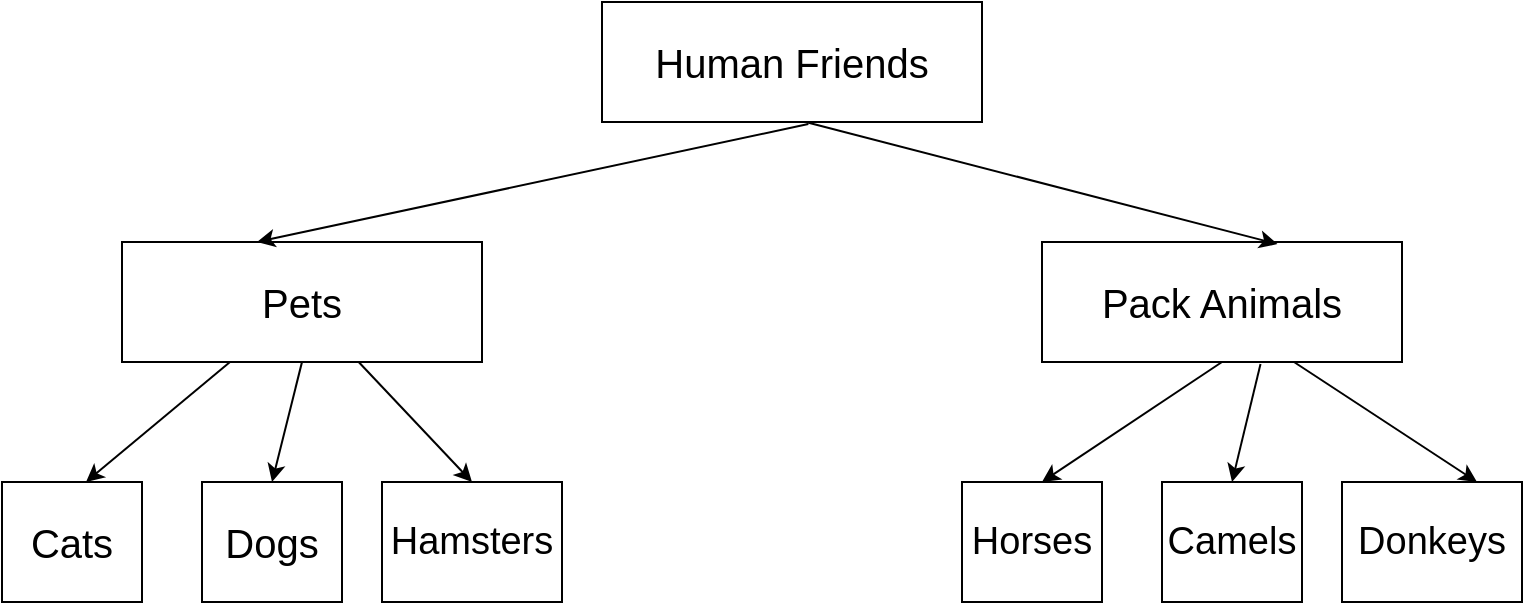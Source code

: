 <mxfile version="21.6.8" type="device">
  <diagram name="Страница — 1" id="yLBr2UCwu0fqnjg9b1X4">
    <mxGraphModel dx="2058" dy="1180" grid="1" gridSize="10" guides="1" tooltips="1" connect="1" arrows="1" fold="1" page="1" pageScale="1" pageWidth="827" pageHeight="1169" math="0" shadow="0">
      <root>
        <mxCell id="0" />
        <mxCell id="1" parent="0" />
        <mxCell id="vky-kIIdX42FLGZlT-yL-1" value="&lt;font style=&quot;font-size: 20px;&quot;&gt;Human Friends&lt;/font&gt;" style="rounded=0;whiteSpace=wrap;html=1;" vertex="1" parent="1">
          <mxGeometry x="340" y="40" width="190" height="60" as="geometry" />
        </mxCell>
        <mxCell id="vky-kIIdX42FLGZlT-yL-2" value="&lt;font style=&quot;font-size: 20px;&quot;&gt;Pets&lt;/font&gt;" style="rounded=0;whiteSpace=wrap;html=1;" vertex="1" parent="1">
          <mxGeometry x="100" y="160" width="180" height="60" as="geometry" />
        </mxCell>
        <mxCell id="vky-kIIdX42FLGZlT-yL-3" value="&lt;font style=&quot;font-size: 20px;&quot;&gt;Pack Animals&lt;/font&gt;" style="rounded=0;whiteSpace=wrap;html=1;" vertex="1" parent="1">
          <mxGeometry x="560" y="160" width="180" height="60" as="geometry" />
        </mxCell>
        <mxCell id="vky-kIIdX42FLGZlT-yL-4" value="&lt;font style=&quot;font-size: 20px;&quot;&gt;Cats&lt;/font&gt;" style="rounded=0;whiteSpace=wrap;html=1;" vertex="1" parent="1">
          <mxGeometry x="40" y="280" width="70" height="60" as="geometry" />
        </mxCell>
        <mxCell id="vky-kIIdX42FLGZlT-yL-6" value="&lt;font style=&quot;font-size: 19px;&quot;&gt;Hamsters&lt;/font&gt;" style="rounded=0;whiteSpace=wrap;html=1;" vertex="1" parent="1">
          <mxGeometry x="230" y="280" width="90" height="60" as="geometry" />
        </mxCell>
        <mxCell id="vky-kIIdX42FLGZlT-yL-7" value="&lt;font style=&quot;font-size: 20px;&quot;&gt;Dogs&lt;/font&gt;" style="rounded=0;whiteSpace=wrap;html=1;" vertex="1" parent="1">
          <mxGeometry x="140" y="280" width="70" height="60" as="geometry" />
        </mxCell>
        <mxCell id="vky-kIIdX42FLGZlT-yL-8" value="&lt;font style=&quot;font-size: 19px;&quot;&gt;Horses&lt;/font&gt;" style="rounded=0;whiteSpace=wrap;html=1;" vertex="1" parent="1">
          <mxGeometry x="520" y="280" width="70" height="60" as="geometry" />
        </mxCell>
        <mxCell id="vky-kIIdX42FLGZlT-yL-9" value="&lt;font style=&quot;font-size: 19px;&quot;&gt;Camels&lt;/font&gt;" style="rounded=0;whiteSpace=wrap;html=1;" vertex="1" parent="1">
          <mxGeometry x="620" y="280" width="70" height="60" as="geometry" />
        </mxCell>
        <mxCell id="vky-kIIdX42FLGZlT-yL-10" value="&lt;font style=&quot;font-size: 19px;&quot;&gt;Donkeys&lt;/font&gt;" style="rounded=0;whiteSpace=wrap;html=1;" vertex="1" parent="1">
          <mxGeometry x="710" y="280" width="90" height="60" as="geometry" />
        </mxCell>
        <mxCell id="vky-kIIdX42FLGZlT-yL-11" value="" style="endArrow=classic;html=1;rounded=0;exitX=0.543;exitY=1.017;exitDx=0;exitDy=0;exitPerimeter=0;entryX=0.375;entryY=0;entryDx=0;entryDy=0;entryPerimeter=0;" edge="1" parent="1" source="vky-kIIdX42FLGZlT-yL-1" target="vky-kIIdX42FLGZlT-yL-2">
          <mxGeometry width="50" height="50" relative="1" as="geometry">
            <mxPoint x="390" y="410" as="sourcePoint" />
            <mxPoint x="440" y="360" as="targetPoint" />
          </mxGeometry>
        </mxCell>
        <mxCell id="vky-kIIdX42FLGZlT-yL-12" value="" style="endArrow=classic;html=1;rounded=0;exitX=0.536;exitY=1;exitDx=0;exitDy=0;exitPerimeter=0;entryX=0.654;entryY=0.017;entryDx=0;entryDy=0;entryPerimeter=0;" edge="1" parent="1" source="vky-kIIdX42FLGZlT-yL-1" target="vky-kIIdX42FLGZlT-yL-3">
          <mxGeometry width="50" height="50" relative="1" as="geometry">
            <mxPoint x="390" y="410" as="sourcePoint" />
            <mxPoint x="440" y="360" as="targetPoint" />
          </mxGeometry>
        </mxCell>
        <mxCell id="vky-kIIdX42FLGZlT-yL-13" value="" style="endArrow=classic;html=1;rounded=0;entryX=0.6;entryY=0;entryDx=0;entryDy=0;entryPerimeter=0;" edge="1" parent="1" source="vky-kIIdX42FLGZlT-yL-2" target="vky-kIIdX42FLGZlT-yL-4">
          <mxGeometry width="50" height="50" relative="1" as="geometry">
            <mxPoint x="130" y="530" as="sourcePoint" />
            <mxPoint x="180" y="480" as="targetPoint" />
          </mxGeometry>
        </mxCell>
        <mxCell id="vky-kIIdX42FLGZlT-yL-14" value="" style="endArrow=classic;html=1;rounded=0;exitX=0.5;exitY=1;exitDx=0;exitDy=0;entryX=0.5;entryY=0;entryDx=0;entryDy=0;" edge="1" parent="1" source="vky-kIIdX42FLGZlT-yL-2" target="vky-kIIdX42FLGZlT-yL-7">
          <mxGeometry width="50" height="50" relative="1" as="geometry">
            <mxPoint x="240" y="490" as="sourcePoint" />
            <mxPoint x="290" y="440" as="targetPoint" />
          </mxGeometry>
        </mxCell>
        <mxCell id="vky-kIIdX42FLGZlT-yL-15" value="" style="endArrow=classic;html=1;rounded=0;entryX=0.5;entryY=0;entryDx=0;entryDy=0;" edge="1" parent="1" source="vky-kIIdX42FLGZlT-yL-2" target="vky-kIIdX42FLGZlT-yL-6">
          <mxGeometry width="50" height="50" relative="1" as="geometry">
            <mxPoint x="390" y="410" as="sourcePoint" />
            <mxPoint x="440" y="360" as="targetPoint" />
          </mxGeometry>
        </mxCell>
        <mxCell id="vky-kIIdX42FLGZlT-yL-16" value="" style="endArrow=classic;html=1;rounded=0;exitX=0.5;exitY=1;exitDx=0;exitDy=0;" edge="1" parent="1" source="vky-kIIdX42FLGZlT-yL-3">
          <mxGeometry width="50" height="50" relative="1" as="geometry">
            <mxPoint x="390" y="410" as="sourcePoint" />
            <mxPoint x="560" y="280" as="targetPoint" />
          </mxGeometry>
        </mxCell>
        <mxCell id="vky-kIIdX42FLGZlT-yL-17" value="" style="endArrow=classic;html=1;rounded=0;entryX=0.5;entryY=0;entryDx=0;entryDy=0;exitX=0.607;exitY=1.017;exitDx=0;exitDy=0;exitPerimeter=0;" edge="1" parent="1" source="vky-kIIdX42FLGZlT-yL-3" target="vky-kIIdX42FLGZlT-yL-9">
          <mxGeometry width="50" height="50" relative="1" as="geometry">
            <mxPoint x="700" y="210" as="sourcePoint" />
            <mxPoint x="440" y="360" as="targetPoint" />
          </mxGeometry>
        </mxCell>
        <mxCell id="vky-kIIdX42FLGZlT-yL-18" value="" style="endArrow=classic;html=1;rounded=0;entryX=0.75;entryY=0;entryDx=0;entryDy=0;exitX=0.7;exitY=1;exitDx=0;exitDy=0;exitPerimeter=0;" edge="1" parent="1" source="vky-kIIdX42FLGZlT-yL-3" target="vky-kIIdX42FLGZlT-yL-10">
          <mxGeometry width="50" height="50" relative="1" as="geometry">
            <mxPoint x="710" y="210" as="sourcePoint" />
            <mxPoint x="440" y="360" as="targetPoint" />
          </mxGeometry>
        </mxCell>
      </root>
    </mxGraphModel>
  </diagram>
</mxfile>

